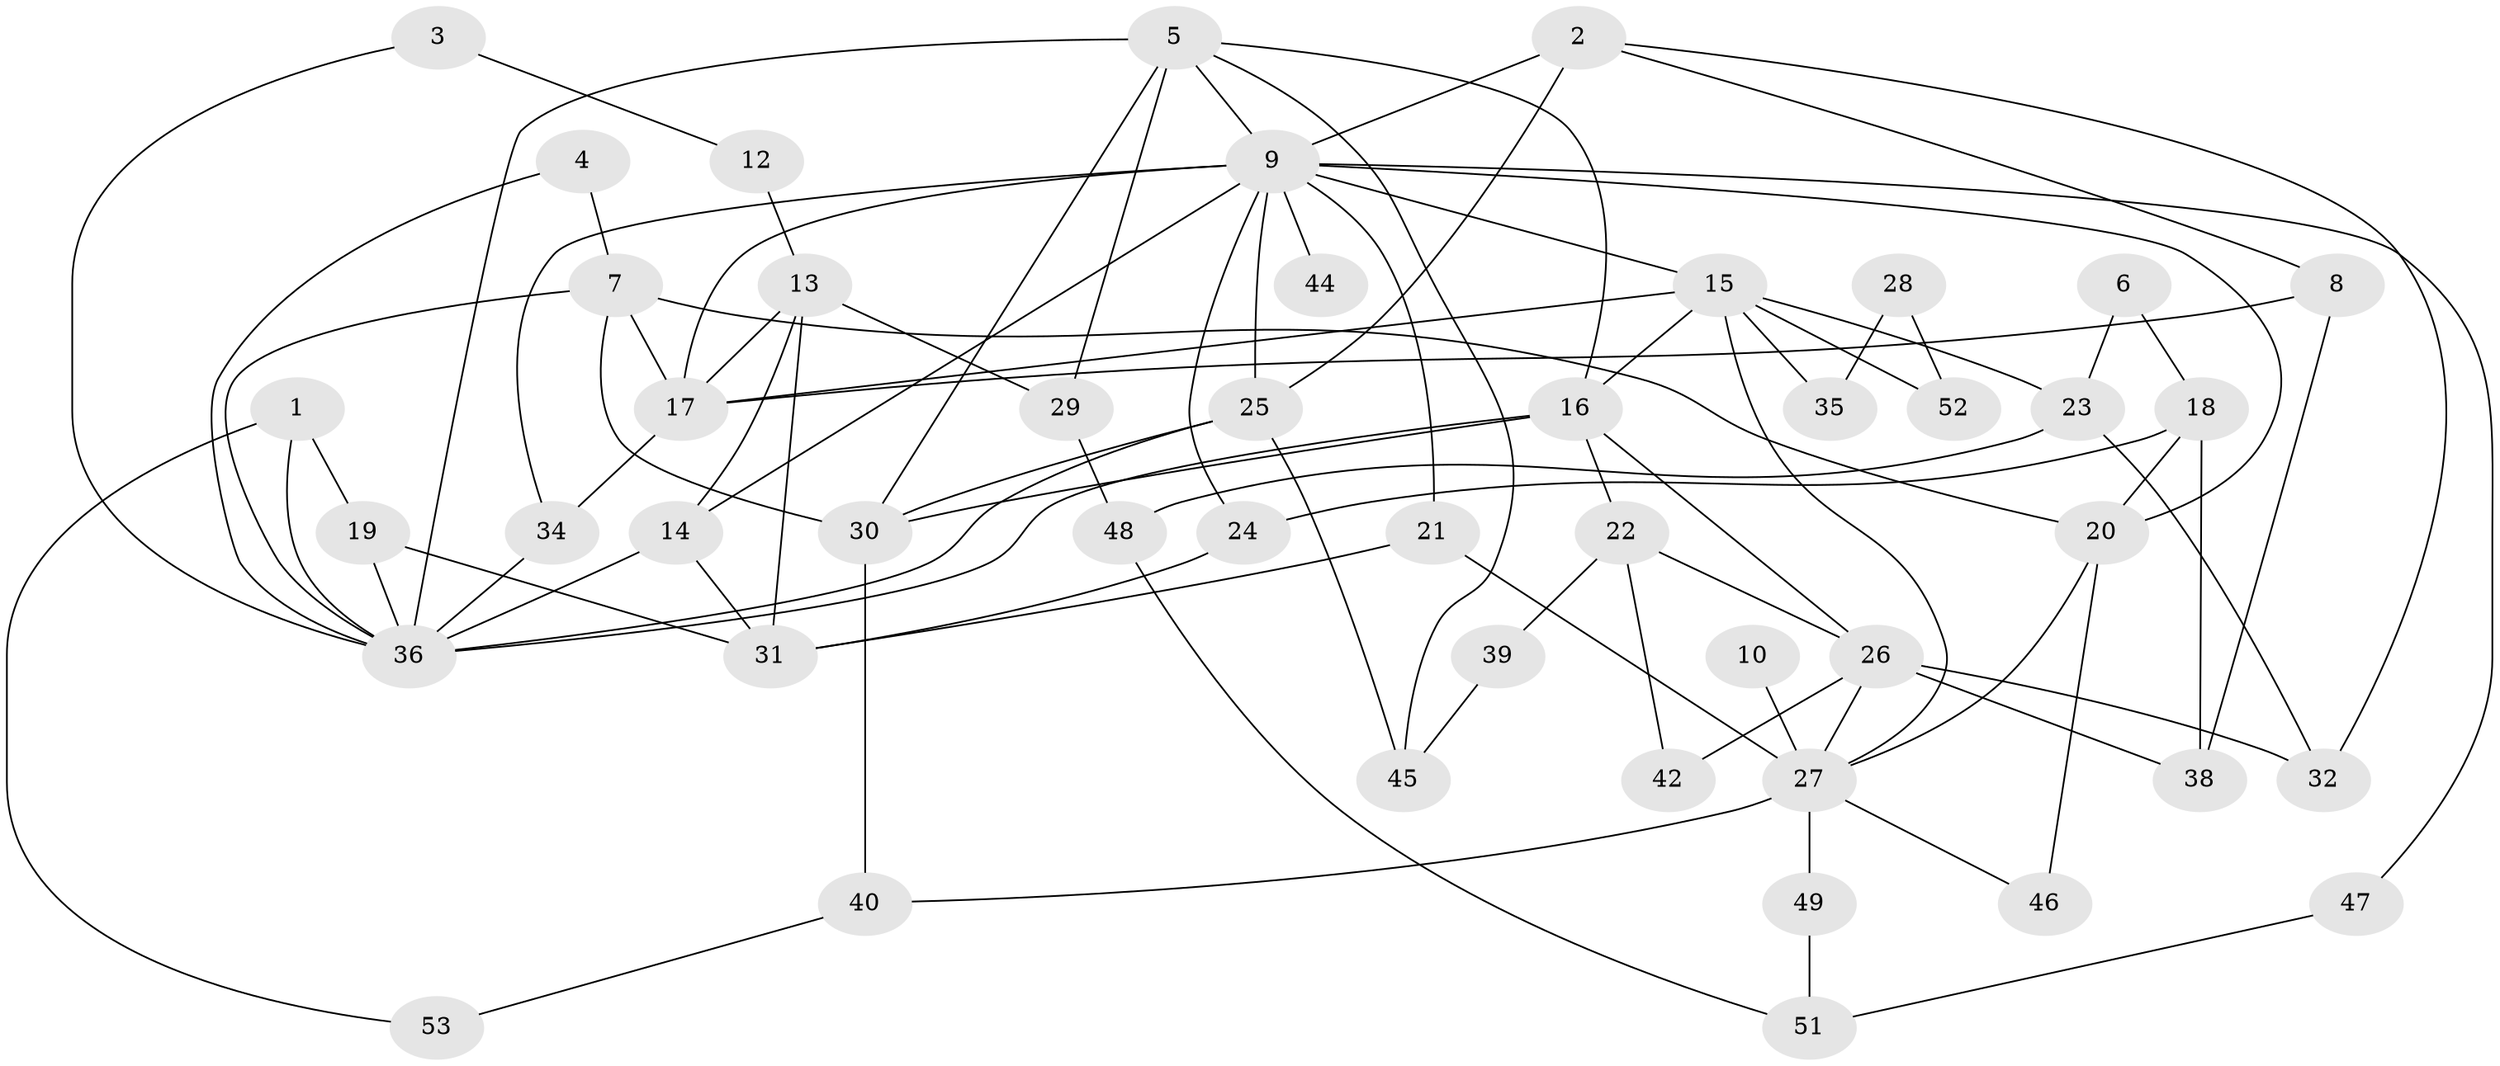 // original degree distribution, {3: 0.26666666666666666, 2: 0.2857142857142857, 1: 0.12380952380952381, 5: 0.11428571428571428, 0: 0.05714285714285714, 4: 0.12380952380952381, 7: 0.009523809523809525, 6: 0.01904761904761905}
// Generated by graph-tools (version 1.1) at 2025/48/03/04/25 22:48:33]
// undirected, 47 vertices, 89 edges
graph export_dot {
  node [color=gray90,style=filled];
  1;
  2;
  3;
  4;
  5;
  6;
  7;
  8;
  9;
  10;
  12;
  13;
  14;
  15;
  16;
  17;
  18;
  19;
  20;
  21;
  22;
  23;
  24;
  25;
  26;
  27;
  28;
  29;
  30;
  31;
  32;
  34;
  35;
  36;
  38;
  39;
  40;
  42;
  44;
  45;
  46;
  47;
  48;
  49;
  51;
  52;
  53;
  1 -- 19 [weight=1.0];
  1 -- 36 [weight=1.0];
  1 -- 53 [weight=1.0];
  2 -- 8 [weight=1.0];
  2 -- 9 [weight=1.0];
  2 -- 25 [weight=1.0];
  2 -- 32 [weight=1.0];
  3 -- 12 [weight=1.0];
  3 -- 36 [weight=1.0];
  4 -- 7 [weight=1.0];
  4 -- 36 [weight=1.0];
  5 -- 9 [weight=1.0];
  5 -- 16 [weight=1.0];
  5 -- 29 [weight=1.0];
  5 -- 30 [weight=1.0];
  5 -- 36 [weight=1.0];
  5 -- 45 [weight=1.0];
  6 -- 18 [weight=1.0];
  6 -- 23 [weight=1.0];
  7 -- 17 [weight=1.0];
  7 -- 20 [weight=1.0];
  7 -- 30 [weight=1.0];
  7 -- 36 [weight=1.0];
  8 -- 17 [weight=1.0];
  8 -- 38 [weight=1.0];
  9 -- 14 [weight=1.0];
  9 -- 15 [weight=2.0];
  9 -- 17 [weight=1.0];
  9 -- 20 [weight=1.0];
  9 -- 21 [weight=1.0];
  9 -- 24 [weight=2.0];
  9 -- 25 [weight=1.0];
  9 -- 34 [weight=1.0];
  9 -- 44 [weight=1.0];
  9 -- 47 [weight=1.0];
  10 -- 27 [weight=2.0];
  12 -- 13 [weight=1.0];
  13 -- 14 [weight=1.0];
  13 -- 17 [weight=1.0];
  13 -- 29 [weight=1.0];
  13 -- 31 [weight=1.0];
  14 -- 31 [weight=1.0];
  14 -- 36 [weight=1.0];
  15 -- 16 [weight=1.0];
  15 -- 17 [weight=1.0];
  15 -- 23 [weight=1.0];
  15 -- 27 [weight=1.0];
  15 -- 35 [weight=1.0];
  15 -- 52 [weight=1.0];
  16 -- 22 [weight=1.0];
  16 -- 26 [weight=1.0];
  16 -- 30 [weight=1.0];
  16 -- 36 [weight=1.0];
  17 -- 34 [weight=1.0];
  18 -- 20 [weight=1.0];
  18 -- 24 [weight=1.0];
  18 -- 38 [weight=1.0];
  19 -- 31 [weight=1.0];
  19 -- 36 [weight=1.0];
  20 -- 27 [weight=1.0];
  20 -- 46 [weight=1.0];
  21 -- 27 [weight=1.0];
  21 -- 31 [weight=1.0];
  22 -- 26 [weight=1.0];
  22 -- 39 [weight=1.0];
  22 -- 42 [weight=1.0];
  23 -- 32 [weight=1.0];
  23 -- 48 [weight=1.0];
  24 -- 31 [weight=1.0];
  25 -- 30 [weight=1.0];
  25 -- 36 [weight=1.0];
  25 -- 45 [weight=1.0];
  26 -- 27 [weight=1.0];
  26 -- 32 [weight=1.0];
  26 -- 38 [weight=1.0];
  26 -- 42 [weight=1.0];
  27 -- 40 [weight=1.0];
  27 -- 46 [weight=1.0];
  27 -- 49 [weight=1.0];
  28 -- 35 [weight=1.0];
  28 -- 52 [weight=1.0];
  29 -- 48 [weight=1.0];
  30 -- 40 [weight=1.0];
  34 -- 36 [weight=1.0];
  39 -- 45 [weight=1.0];
  40 -- 53 [weight=1.0];
  47 -- 51 [weight=1.0];
  48 -- 51 [weight=1.0];
  49 -- 51 [weight=1.0];
}
